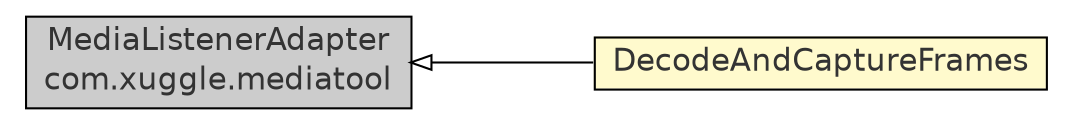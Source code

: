 #!/usr/local/bin/dot
#
# Class diagram 
# Generated by UmlGraph version 4.8 (http://www.spinellis.gr/sw/umlgraph)
#

digraph G {
	edge [fontname="Helvetica",fontsize=10,labelfontname="Helvetica",labelfontsize=10];
	node [fontname="Helvetica",fontsize=10,shape=plaintext];
	rankdir=LR;
	ranksep=1;
	// com.xuggle.mediatool.MediaListenerAdapter
	c18456 [label=<<table border="0" cellborder="1" cellspacing="0" cellpadding="2" port="p" bgcolor="grey80" href="../MediaListenerAdapter.html">
		<tr><td><table border="0" cellspacing="0" cellpadding="1">
			<tr><td> MediaListenerAdapter </td></tr>
			<tr><td> com.xuggle.mediatool </td></tr>
		</table></td></tr>
		</table>>, fontname="Helvetica", fontcolor="grey20", fontsize=15.0];
	// com.xuggle.mediatool.demos.DecodeAndCaptureFrames
	c18476 [label=<<table border="0" cellborder="1" cellspacing="0" cellpadding="2" port="p" bgcolor="lemonChiffon" href="./DecodeAndCaptureFrames.html">
		<tr><td><table border="0" cellspacing="0" cellpadding="1">
			<tr><td> DecodeAndCaptureFrames </td></tr>
		</table></td></tr>
		</table>>, fontname="Helvetica", fontcolor="grey20", fontsize=15.0];
	//com.xuggle.mediatool.demos.DecodeAndCaptureFrames extends com.xuggle.mediatool.MediaListenerAdapter
	c18456:p -> c18476:p [dir=back,arrowtail=empty];
}

